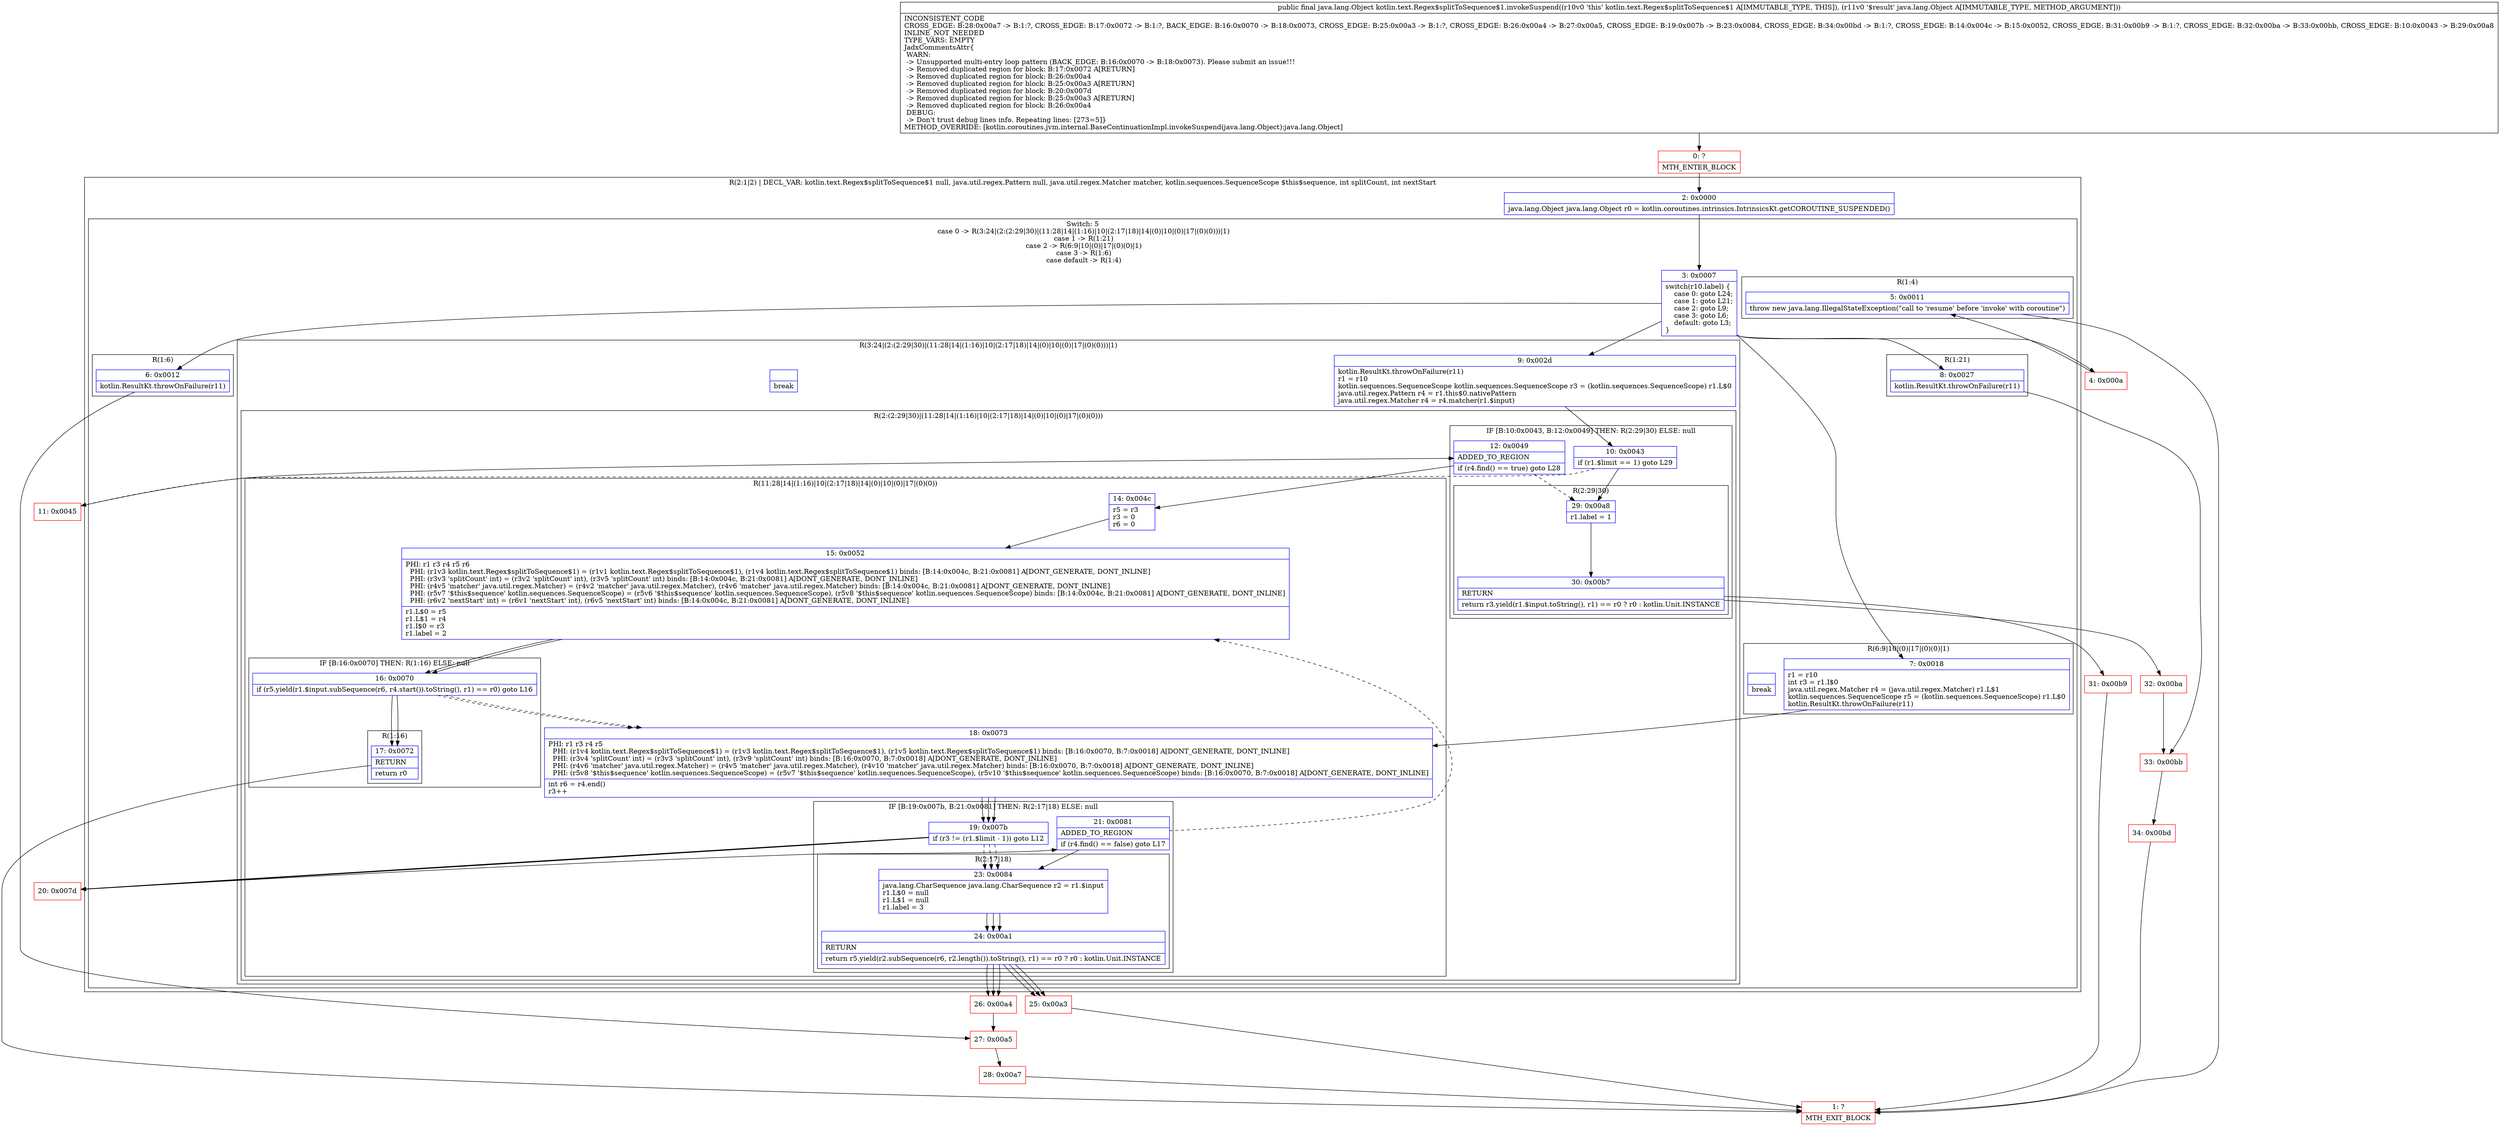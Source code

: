 digraph "CFG forkotlin.text.Regex$splitToSequence$1.invokeSuspend(Ljava\/lang\/Object;)Ljava\/lang\/Object;" {
subgraph cluster_Region_1087364582 {
label = "R(2:1|2) | DECL_VAR: kotlin.text.Regex$splitToSequence$1 null, java.util.regex.Pattern null, java.util.regex.Matcher matcher, kotlin.sequences.SequenceScope $this$sequence, int splitCount, int nextStart\l";
node [shape=record,color=blue];
Node_2 [shape=record,label="{2\:\ 0x0000|java.lang.Object java.lang.Object r0 = kotlin.coroutines.intrinsics.IntrinsicsKt.getCOROUTINE_SUSPENDED()\l}"];
subgraph cluster_SwitchRegion_2127512278 {
label = "Switch: 5
 case 0 -> R(3:24|(2:(2:29|30)|(11:28|14|(1:16)|10|(2:17|18)|14|(0)|10|(0)|17|(0)(0)))|1)
 case 1 -> R(1:21)
 case 2 -> R(6:9|10|(0)|17|(0)(0)|1)
 case 3 -> R(1:6)
 case default -> R(1:4)";
node [shape=record,color=blue];
Node_3 [shape=record,label="{3\:\ 0x0007|switch(r10.label) \{\l    case 0: goto L24;\l    case 1: goto L21;\l    case 2: goto L9;\l    case 3: goto L6;\l    default: goto L3;\l\}\l}"];
subgraph cluster_Region_1237995588 {
label = "R(3:24|(2:(2:29|30)|(11:28|14|(1:16)|10|(2:17|18)|14|(0)|10|(0)|17|(0)(0)))|1)";
node [shape=record,color=blue];
Node_9 [shape=record,label="{9\:\ 0x002d|kotlin.ResultKt.throwOnFailure(r11)\lr1 = r10\lkotlin.sequences.SequenceScope kotlin.sequences.SequenceScope r3 = (kotlin.sequences.SequenceScope) r1.L$0\ljava.util.regex.Pattern r4 = r1.this$0.nativePattern\ljava.util.regex.Matcher r4 = r4.matcher(r1.$input)\l}"];
subgraph cluster_Region_209044672 {
label = "R(2:(2:29|30)|(11:28|14|(1:16)|10|(2:17|18)|14|(0)|10|(0)|17|(0)(0)))";
node [shape=record,color=blue];
subgraph cluster_IfRegion_1105792163 {
label = "IF [B:10:0x0043, B:12:0x0049] THEN: R(2:29|30) ELSE: null";
node [shape=record,color=blue];
Node_10 [shape=record,label="{10\:\ 0x0043|if (r1.$limit == 1) goto L29\l}"];
Node_12 [shape=record,label="{12\:\ 0x0049|ADDED_TO_REGION\l|if (r4.find() == true) goto L28\l}"];
subgraph cluster_Region_684286856 {
label = "R(2:29|30)";
node [shape=record,color=blue];
Node_29 [shape=record,label="{29\:\ 0x00a8|r1.label = 1\l}"];
Node_30 [shape=record,label="{30\:\ 0x00b7|RETURN\l|return r3.yield(r1.$input.toString(), r1) == r0 ? r0 : kotlin.Unit.INSTANCE\l}"];
}
}
subgraph cluster_Region_1204394625 {
label = "R(11:28|14|(1:16)|10|(2:17|18)|14|(0)|10|(0)|17|(0)(0))";
node [shape=record,color=blue];
Node_14 [shape=record,label="{14\:\ 0x004c|r5 = r3\lr3 = 0\lr6 = 0\l}"];
Node_15 [shape=record,label="{15\:\ 0x0052|PHI: r1 r3 r4 r5 r6 \l  PHI: (r1v3 kotlin.text.Regex$splitToSequence$1) = (r1v1 kotlin.text.Regex$splitToSequence$1), (r1v4 kotlin.text.Regex$splitToSequence$1) binds: [B:14:0x004c, B:21:0x0081] A[DONT_GENERATE, DONT_INLINE]\l  PHI: (r3v3 'splitCount' int) = (r3v2 'splitCount' int), (r3v5 'splitCount' int) binds: [B:14:0x004c, B:21:0x0081] A[DONT_GENERATE, DONT_INLINE]\l  PHI: (r4v5 'matcher' java.util.regex.Matcher) = (r4v2 'matcher' java.util.regex.Matcher), (r4v6 'matcher' java.util.regex.Matcher) binds: [B:14:0x004c, B:21:0x0081] A[DONT_GENERATE, DONT_INLINE]\l  PHI: (r5v7 '$this$sequence' kotlin.sequences.SequenceScope) = (r5v6 '$this$sequence' kotlin.sequences.SequenceScope), (r5v8 '$this$sequence' kotlin.sequences.SequenceScope) binds: [B:14:0x004c, B:21:0x0081] A[DONT_GENERATE, DONT_INLINE]\l  PHI: (r6v2 'nextStart' int) = (r6v1 'nextStart' int), (r6v5 'nextStart' int) binds: [B:14:0x004c, B:21:0x0081] A[DONT_GENERATE, DONT_INLINE]\l|r1.L$0 = r5\lr1.L$1 = r4\lr1.I$0 = r3\lr1.label = 2\l}"];
subgraph cluster_IfRegion_908042174 {
label = "IF [B:16:0x0070] THEN: R(1:16) ELSE: null";
node [shape=record,color=blue];
Node_16 [shape=record,label="{16\:\ 0x0070|if (r5.yield(r1.$input.subSequence(r6, r4.start()).toString(), r1) == r0) goto L16\l}"];
subgraph cluster_Region_383971100 {
label = "R(1:16)";
node [shape=record,color=blue];
Node_17 [shape=record,label="{17\:\ 0x0072|RETURN\l|return r0\l}"];
}
}
Node_18 [shape=record,label="{18\:\ 0x0073|PHI: r1 r3 r4 r5 \l  PHI: (r1v4 kotlin.text.Regex$splitToSequence$1) = (r1v3 kotlin.text.Regex$splitToSequence$1), (r1v5 kotlin.text.Regex$splitToSequence$1) binds: [B:16:0x0070, B:7:0x0018] A[DONT_GENERATE, DONT_INLINE]\l  PHI: (r3v4 'splitCount' int) = (r3v3 'splitCount' int), (r3v9 'splitCount' int) binds: [B:16:0x0070, B:7:0x0018] A[DONT_GENERATE, DONT_INLINE]\l  PHI: (r4v6 'matcher' java.util.regex.Matcher) = (r4v5 'matcher' java.util.regex.Matcher), (r4v10 'matcher' java.util.regex.Matcher) binds: [B:16:0x0070, B:7:0x0018] A[DONT_GENERATE, DONT_INLINE]\l  PHI: (r5v8 '$this$sequence' kotlin.sequences.SequenceScope) = (r5v7 '$this$sequence' kotlin.sequences.SequenceScope), (r5v10 '$this$sequence' kotlin.sequences.SequenceScope) binds: [B:16:0x0070, B:7:0x0018] A[DONT_GENERATE, DONT_INLINE]\l|int r6 = r4.end()\lr3++\l}"];
subgraph cluster_IfRegion_894733645 {
label = "IF [B:19:0x007b, B:21:0x0081] THEN: R(2:17|18) ELSE: null";
node [shape=record,color=blue];
Node_19 [shape=record,label="{19\:\ 0x007b|if (r3 != (r1.$limit \- 1)) goto L12\l}"];
Node_21 [shape=record,label="{21\:\ 0x0081|ADDED_TO_REGION\l|if (r4.find() == false) goto L17\l}"];
subgraph cluster_Region_687612107 {
label = "R(2:17|18)";
node [shape=record,color=blue];
Node_23 [shape=record,label="{23\:\ 0x0084|java.lang.CharSequence java.lang.CharSequence r2 = r1.$input\lr1.L$0 = null\lr1.L$1 = null\lr1.label = 3\l}"];
Node_24 [shape=record,label="{24\:\ 0x00a1|RETURN\l|return r5.yield(r2.subSequence(r6, r2.length()).toString(), r1) == r0 ? r0 : kotlin.Unit.INSTANCE\l}"];
}
}
Node_15 [shape=record,label="{15\:\ 0x0052|PHI: r1 r3 r4 r5 r6 \l  PHI: (r1v3 kotlin.text.Regex$splitToSequence$1) = (r1v1 kotlin.text.Regex$splitToSequence$1), (r1v4 kotlin.text.Regex$splitToSequence$1) binds: [B:14:0x004c, B:21:0x0081] A[DONT_GENERATE, DONT_INLINE]\l  PHI: (r3v3 'splitCount' int) = (r3v2 'splitCount' int), (r3v5 'splitCount' int) binds: [B:14:0x004c, B:21:0x0081] A[DONT_GENERATE, DONT_INLINE]\l  PHI: (r4v5 'matcher' java.util.regex.Matcher) = (r4v2 'matcher' java.util.regex.Matcher), (r4v6 'matcher' java.util.regex.Matcher) binds: [B:14:0x004c, B:21:0x0081] A[DONT_GENERATE, DONT_INLINE]\l  PHI: (r5v7 '$this$sequence' kotlin.sequences.SequenceScope) = (r5v6 '$this$sequence' kotlin.sequences.SequenceScope), (r5v8 '$this$sequence' kotlin.sequences.SequenceScope) binds: [B:14:0x004c, B:21:0x0081] A[DONT_GENERATE, DONT_INLINE]\l  PHI: (r6v2 'nextStart' int) = (r6v1 'nextStart' int), (r6v5 'nextStart' int) binds: [B:14:0x004c, B:21:0x0081] A[DONT_GENERATE, DONT_INLINE]\l|r1.L$0 = r5\lr1.L$1 = r4\lr1.I$0 = r3\lr1.label = 2\l}"];
subgraph cluster_IfRegion_1271583615 {
label = "IF [B:16:0x0070] THEN: R(0) ELSE: null";
node [shape=record,color=blue];
Node_16 [shape=record,label="{16\:\ 0x0070|if (r5.yield(r1.$input.subSequence(r6, r4.start()).toString(), r1) == r0) goto L16\l}"];
subgraph cluster_Region_831103171 {
label = "R(0)";
node [shape=record,color=blue];
}
}
Node_18 [shape=record,label="{18\:\ 0x0073|PHI: r1 r3 r4 r5 \l  PHI: (r1v4 kotlin.text.Regex$splitToSequence$1) = (r1v3 kotlin.text.Regex$splitToSequence$1), (r1v5 kotlin.text.Regex$splitToSequence$1) binds: [B:16:0x0070, B:7:0x0018] A[DONT_GENERATE, DONT_INLINE]\l  PHI: (r3v4 'splitCount' int) = (r3v3 'splitCount' int), (r3v9 'splitCount' int) binds: [B:16:0x0070, B:7:0x0018] A[DONT_GENERATE, DONT_INLINE]\l  PHI: (r4v6 'matcher' java.util.regex.Matcher) = (r4v5 'matcher' java.util.regex.Matcher), (r4v10 'matcher' java.util.regex.Matcher) binds: [B:16:0x0070, B:7:0x0018] A[DONT_GENERATE, DONT_INLINE]\l  PHI: (r5v8 '$this$sequence' kotlin.sequences.SequenceScope) = (r5v7 '$this$sequence' kotlin.sequences.SequenceScope), (r5v10 '$this$sequence' kotlin.sequences.SequenceScope) binds: [B:16:0x0070, B:7:0x0018] A[DONT_GENERATE, DONT_INLINE]\l|int r6 = r4.end()\lr3++\l}"];
subgraph cluster_IfRegion_335032822 {
label = "IF [B:19:0x007b] THEN: R(0) ELSE: null";
node [shape=record,color=blue];
Node_19 [shape=record,label="{19\:\ 0x007b|if (r3 != (r1.$limit \- 1)) goto L12\l}"];
subgraph cluster_Region_452832062 {
label = "R(0)";
node [shape=record,color=blue];
}
}
Node_23 [shape=record,label="{23\:\ 0x0084|java.lang.CharSequence java.lang.CharSequence r2 = r1.$input\lr1.L$0 = null\lr1.L$1 = null\lr1.label = 3\l}"];
subgraph cluster_IfRegion_23218135 {
label = "IF [B:24:0x00a1] THEN: R(0) ELSE: R(0)";
node [shape=record,color=blue];
Node_24 [shape=record,label="{24\:\ 0x00a1|RETURN\l|return r5.yield(r2.subSequence(r6, r2.length()).toString(), r1) == r0 ? r0 : kotlin.Unit.INSTANCE\l}"];
subgraph cluster_Region_189948873 {
label = "R(0)";
node [shape=record,color=blue];
}
subgraph cluster_Region_2007061976 {
label = "R(0)";
node [shape=record,color=blue];
}
}
}
}
Node_InsnContainer_621063515 [shape=record,label="{|break\l}"];
}
subgraph cluster_Region_1389840030 {
label = "R(1:21)";
node [shape=record,color=blue];
Node_8 [shape=record,label="{8\:\ 0x0027|kotlin.ResultKt.throwOnFailure(r11)\l}"];
}
subgraph cluster_Region_1409688361 {
label = "R(6:9|10|(0)|17|(0)(0)|1)";
node [shape=record,color=blue];
Node_7 [shape=record,label="{7\:\ 0x0018|r1 = r10\lint r3 = r1.I$0\ljava.util.regex.Matcher r4 = (java.util.regex.Matcher) r1.L$1\lkotlin.sequences.SequenceScope r5 = (kotlin.sequences.SequenceScope) r1.L$0\lkotlin.ResultKt.throwOnFailure(r11)\l}"];
Node_18 [shape=record,label="{18\:\ 0x0073|PHI: r1 r3 r4 r5 \l  PHI: (r1v4 kotlin.text.Regex$splitToSequence$1) = (r1v3 kotlin.text.Regex$splitToSequence$1), (r1v5 kotlin.text.Regex$splitToSequence$1) binds: [B:16:0x0070, B:7:0x0018] A[DONT_GENERATE, DONT_INLINE]\l  PHI: (r3v4 'splitCount' int) = (r3v3 'splitCount' int), (r3v9 'splitCount' int) binds: [B:16:0x0070, B:7:0x0018] A[DONT_GENERATE, DONT_INLINE]\l  PHI: (r4v6 'matcher' java.util.regex.Matcher) = (r4v5 'matcher' java.util.regex.Matcher), (r4v10 'matcher' java.util.regex.Matcher) binds: [B:16:0x0070, B:7:0x0018] A[DONT_GENERATE, DONT_INLINE]\l  PHI: (r5v8 '$this$sequence' kotlin.sequences.SequenceScope) = (r5v7 '$this$sequence' kotlin.sequences.SequenceScope), (r5v10 '$this$sequence' kotlin.sequences.SequenceScope) binds: [B:16:0x0070, B:7:0x0018] A[DONT_GENERATE, DONT_INLINE]\l|int r6 = r4.end()\lr3++\l}"];
subgraph cluster_IfRegion_1241725734 {
label = "IF [B:19:0x007b] THEN: R(0) ELSE: null";
node [shape=record,color=blue];
Node_19 [shape=record,label="{19\:\ 0x007b|if (r3 != (r1.$limit \- 1)) goto L12\l}"];
subgraph cluster_Region_930195499 {
label = "R(0)";
node [shape=record,color=blue];
}
}
Node_23 [shape=record,label="{23\:\ 0x0084|java.lang.CharSequence java.lang.CharSequence r2 = r1.$input\lr1.L$0 = null\lr1.L$1 = null\lr1.label = 3\l}"];
subgraph cluster_IfRegion_16368360 {
label = "IF [B:24:0x00a1] THEN: R(0) ELSE: R(0)";
node [shape=record,color=blue];
Node_24 [shape=record,label="{24\:\ 0x00a1|RETURN\l|return r5.yield(r2.subSequence(r6, r2.length()).toString(), r1) == r0 ? r0 : kotlin.Unit.INSTANCE\l}"];
subgraph cluster_Region_933213675 {
label = "R(0)";
node [shape=record,color=blue];
}
subgraph cluster_Region_1595209264 {
label = "R(0)";
node [shape=record,color=blue];
}
}
Node_InsnContainer_211631359 [shape=record,label="{|break\l}"];
}
subgraph cluster_Region_907537847 {
label = "R(1:6)";
node [shape=record,color=blue];
Node_6 [shape=record,label="{6\:\ 0x0012|kotlin.ResultKt.throwOnFailure(r11)\l}"];
}
subgraph cluster_Region_2087532147 {
label = "R(1:4)";
node [shape=record,color=blue];
Node_5 [shape=record,label="{5\:\ 0x0011|throw new java.lang.IllegalStateException(\"call to 'resume' before 'invoke' with coroutine\")\l}"];
}
}
}
Node_0 [shape=record,color=red,label="{0\:\ ?|MTH_ENTER_BLOCK\l}"];
Node_4 [shape=record,color=red,label="{4\:\ 0x000a}"];
Node_1 [shape=record,color=red,label="{1\:\ ?|MTH_EXIT_BLOCK\l}"];
Node_27 [shape=record,color=red,label="{27\:\ 0x00a5}"];
Node_28 [shape=record,color=red,label="{28\:\ 0x00a7}"];
Node_20 [shape=record,color=red,label="{20\:\ 0x007d}"];
Node_25 [shape=record,color=red,label="{25\:\ 0x00a3}"];
Node_26 [shape=record,color=red,label="{26\:\ 0x00a4}"];
Node_33 [shape=record,color=red,label="{33\:\ 0x00bb}"];
Node_34 [shape=record,color=red,label="{34\:\ 0x00bd}"];
Node_11 [shape=record,color=red,label="{11\:\ 0x0045}"];
Node_31 [shape=record,color=red,label="{31\:\ 0x00b9}"];
Node_32 [shape=record,color=red,label="{32\:\ 0x00ba}"];
MethodNode[shape=record,label="{public final java.lang.Object kotlin.text.Regex$splitToSequence$1.invokeSuspend((r10v0 'this' kotlin.text.Regex$splitToSequence$1 A[IMMUTABLE_TYPE, THIS]), (r11v0 '$result' java.lang.Object A[IMMUTABLE_TYPE, METHOD_ARGUMENT]))  | INCONSISTENT_CODE\lCROSS_EDGE: B:28:0x00a7 \-\> B:1:?, CROSS_EDGE: B:17:0x0072 \-\> B:1:?, BACK_EDGE: B:16:0x0070 \-\> B:18:0x0073, CROSS_EDGE: B:25:0x00a3 \-\> B:1:?, CROSS_EDGE: B:26:0x00a4 \-\> B:27:0x00a5, CROSS_EDGE: B:19:0x007b \-\> B:23:0x0084, CROSS_EDGE: B:34:0x00bd \-\> B:1:?, CROSS_EDGE: B:14:0x004c \-\> B:15:0x0052, CROSS_EDGE: B:31:0x00b9 \-\> B:1:?, CROSS_EDGE: B:32:0x00ba \-\> B:33:0x00bb, CROSS_EDGE: B:10:0x0043 \-\> B:29:0x00a8\lINLINE_NOT_NEEDED\lTYPE_VARS: EMPTY\lJadxCommentsAttr\{\l WARN: \l \-\> Unsupported multi\-entry loop pattern (BACK_EDGE: B:16:0x0070 \-\> B:18:0x0073). Please submit an issue!!!\l \-\> Removed duplicated region for block: B:17:0x0072 A[RETURN]\l \-\> Removed duplicated region for block: B:26:0x00a4 \l \-\> Removed duplicated region for block: B:25:0x00a3 A[RETURN]\l \-\> Removed duplicated region for block: B:20:0x007d \l \-\> Removed duplicated region for block: B:25:0x00a3 A[RETURN]\l \-\> Removed duplicated region for block: B:26:0x00a4 \l DEBUG: \l \-\> Don't trust debug lines info. Repeating lines: [273=5]\}\lMETHOD_OVERRIDE: [kotlin.coroutines.jvm.internal.BaseContinuationImpl.invokeSuspend(java.lang.Object):java.lang.Object]\l}"];
MethodNode -> Node_0;Node_2 -> Node_3;
Node_3 -> Node_4;
Node_3 -> Node_6;
Node_3 -> Node_7;
Node_3 -> Node_8;
Node_3 -> Node_9;
Node_9 -> Node_10;
Node_10 -> Node_11[style=dashed];
Node_10 -> Node_29;
Node_12 -> Node_14;
Node_12 -> Node_29[style=dashed];
Node_29 -> Node_30;
Node_30 -> Node_31;
Node_30 -> Node_32;
Node_14 -> Node_15;
Node_15 -> Node_16;
Node_16 -> Node_17;
Node_16 -> Node_18[style=dashed];
Node_17 -> Node_1;
Node_18 -> Node_19;
Node_19 -> Node_20;
Node_19 -> Node_23[style=dashed];
Node_21 -> Node_15[style=dashed];
Node_21 -> Node_23;
Node_23 -> Node_24;
Node_24 -> Node_25;
Node_24 -> Node_26;
Node_15 -> Node_16;
Node_16 -> Node_17;
Node_16 -> Node_18[style=dashed];
Node_18 -> Node_19;
Node_19 -> Node_20;
Node_19 -> Node_23[style=dashed];
Node_23 -> Node_24;
Node_24 -> Node_25;
Node_24 -> Node_26;
Node_8 -> Node_33;
Node_7 -> Node_18;
Node_18 -> Node_19;
Node_19 -> Node_20;
Node_19 -> Node_23[style=dashed];
Node_23 -> Node_24;
Node_24 -> Node_25;
Node_24 -> Node_26;
Node_6 -> Node_27;
Node_5 -> Node_1;
Node_0 -> Node_2;
Node_4 -> Node_5;
Node_27 -> Node_28;
Node_28 -> Node_1;
Node_20 -> Node_21;
Node_25 -> Node_1;
Node_26 -> Node_27;
Node_33 -> Node_34;
Node_34 -> Node_1;
Node_11 -> Node_12;
Node_31 -> Node_1;
Node_32 -> Node_33;
}

